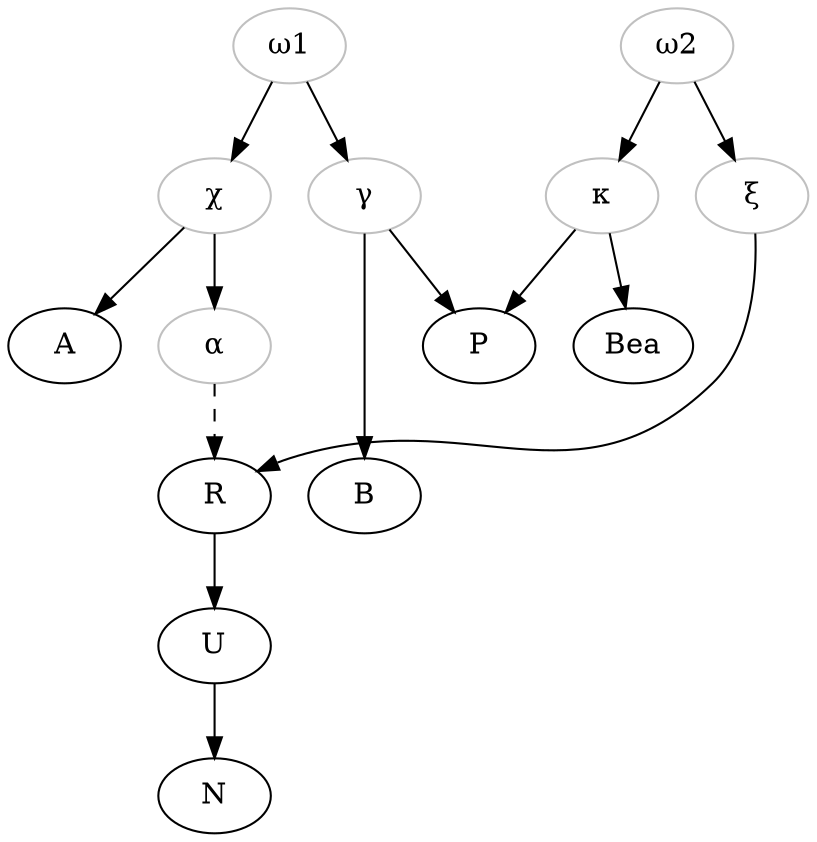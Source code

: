# Place the cursor inside "graph" to get some refactoring options

digraph {

    
    omega1 -> gamma;
    gamma -> B [minlen=2] ;
    gamma ->P;
    omega1 -> chi;
    chi ->A;
    chi -> alpha;
    omega2 -> kappa;
    kappa -> Bea;
    omega2->xi;
    xi -> R;
    R -> U;
    U -> N;
    alpha -> R [style="dashed"];
    kappa -> P;



    omega1 [color="grey", label="ω1"];
    omega2[color="grey", label="ω2"]; 
    gamma[color="grey",label="γ"];
    chi[color="grey", label="χ"];
    alpha [color="grey", label="α"];
    B[label="B"];
    P[label="P"];
    A[label="A"];
    kappa[label="κ",color="grey"];
    xi[color="grey", label="ξ"];
    Bea[label="Bea"];
    R[label="R"];
    U[label="U"];
    N[label="N"];
}
